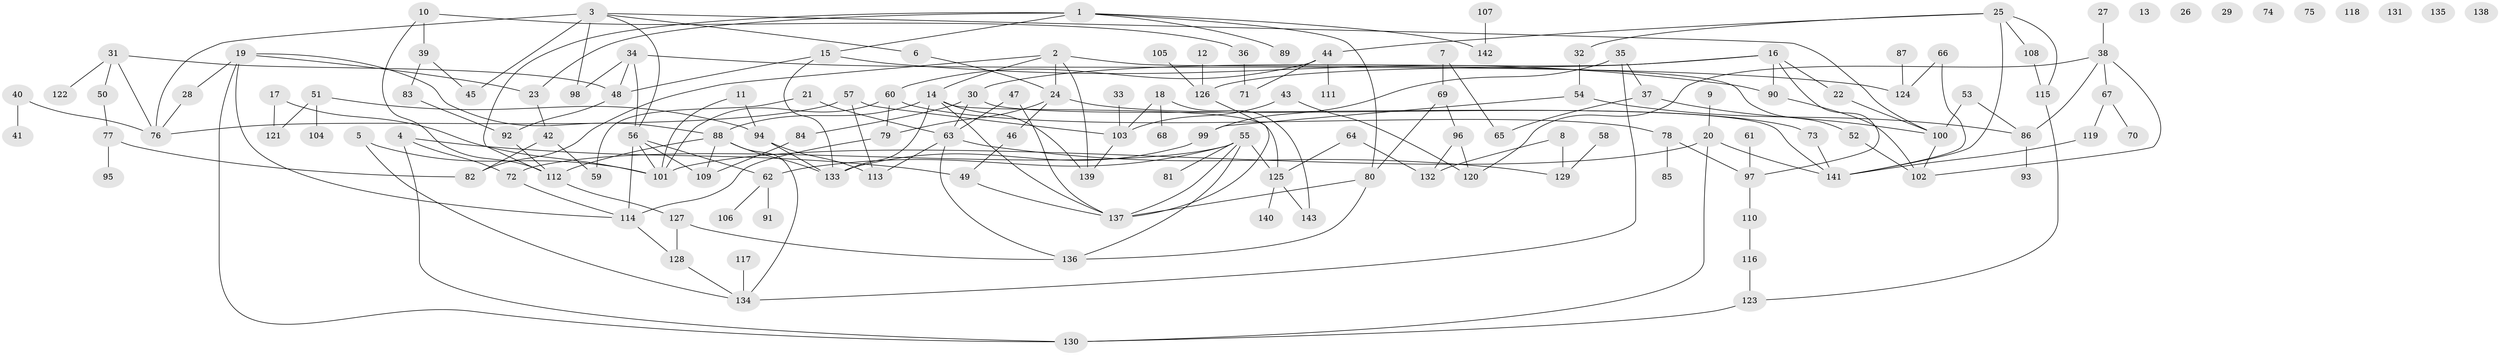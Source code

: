 // coarse degree distribution, {11: 0.015873015873015872, 17: 0.015873015873015872, 6: 0.047619047619047616, 7: 0.031746031746031744, 3: 0.23809523809523808, 4: 0.2222222222222222, 8: 0.031746031746031744, 2: 0.1746031746031746, 10: 0.015873015873015872, 9: 0.015873015873015872, 5: 0.031746031746031744, 1: 0.15873015873015872}
// Generated by graph-tools (version 1.1) at 2025/48/03/04/25 22:48:26]
// undirected, 143 vertices, 197 edges
graph export_dot {
  node [color=gray90,style=filled];
  1;
  2;
  3;
  4;
  5;
  6;
  7;
  8;
  9;
  10;
  11;
  12;
  13;
  14;
  15;
  16;
  17;
  18;
  19;
  20;
  21;
  22;
  23;
  24;
  25;
  26;
  27;
  28;
  29;
  30;
  31;
  32;
  33;
  34;
  35;
  36;
  37;
  38;
  39;
  40;
  41;
  42;
  43;
  44;
  45;
  46;
  47;
  48;
  49;
  50;
  51;
  52;
  53;
  54;
  55;
  56;
  57;
  58;
  59;
  60;
  61;
  62;
  63;
  64;
  65;
  66;
  67;
  68;
  69;
  70;
  71;
  72;
  73;
  74;
  75;
  76;
  77;
  78;
  79;
  80;
  81;
  82;
  83;
  84;
  85;
  86;
  87;
  88;
  89;
  90;
  91;
  92;
  93;
  94;
  95;
  96;
  97;
  98;
  99;
  100;
  101;
  102;
  103;
  104;
  105;
  106;
  107;
  108;
  109;
  110;
  111;
  112;
  113;
  114;
  115;
  116;
  117;
  118;
  119;
  120;
  121;
  122;
  123;
  124;
  125;
  126;
  127;
  128;
  129;
  130;
  131;
  132;
  133;
  134;
  135;
  136;
  137;
  138;
  139;
  140;
  141;
  142;
  143;
  1 -- 15;
  1 -- 23;
  1 -- 80;
  1 -- 89;
  1 -- 112;
  1 -- 142;
  2 -- 14;
  2 -- 24;
  2 -- 52;
  2 -- 82;
  2 -- 139;
  3 -- 6;
  3 -- 45;
  3 -- 56;
  3 -- 76;
  3 -- 98;
  3 -- 100;
  4 -- 49;
  4 -- 72;
  4 -- 130;
  5 -- 101;
  5 -- 134;
  6 -- 24;
  7 -- 65;
  7 -- 69;
  8 -- 129;
  8 -- 132;
  9 -- 20;
  10 -- 36;
  10 -- 39;
  10 -- 112;
  11 -- 94;
  11 -- 101;
  12 -- 126;
  14 -- 88;
  14 -- 125;
  14 -- 133;
  14 -- 137;
  14 -- 139;
  15 -- 48;
  15 -- 90;
  15 -- 133;
  16 -- 22;
  16 -- 30;
  16 -- 90;
  16 -- 97;
  16 -- 126;
  17 -- 101;
  17 -- 121;
  18 -- 68;
  18 -- 103;
  18 -- 143;
  19 -- 23;
  19 -- 28;
  19 -- 88;
  19 -- 114;
  19 -- 130;
  20 -- 101;
  20 -- 130;
  20 -- 141;
  21 -- 59;
  21 -- 63;
  22 -- 100;
  23 -- 42;
  24 -- 46;
  24 -- 73;
  24 -- 79;
  25 -- 32;
  25 -- 44;
  25 -- 108;
  25 -- 115;
  25 -- 141;
  27 -- 38;
  28 -- 76;
  30 -- 63;
  30 -- 84;
  30 -- 141;
  31 -- 48;
  31 -- 50;
  31 -- 76;
  31 -- 122;
  32 -- 54;
  33 -- 103;
  34 -- 48;
  34 -- 56;
  34 -- 98;
  34 -- 124;
  35 -- 37;
  35 -- 99;
  35 -- 134;
  36 -- 71;
  37 -- 65;
  37 -- 100;
  38 -- 67;
  38 -- 86;
  38 -- 102;
  38 -- 120;
  39 -- 45;
  39 -- 83;
  40 -- 41;
  40 -- 76;
  42 -- 59;
  42 -- 82;
  43 -- 103;
  43 -- 120;
  44 -- 60;
  44 -- 71;
  44 -- 111;
  46 -- 49;
  47 -- 63;
  47 -- 137;
  48 -- 92;
  49 -- 137;
  50 -- 77;
  51 -- 94;
  51 -- 104;
  51 -- 121;
  52 -- 102;
  53 -- 86;
  53 -- 100;
  54 -- 86;
  54 -- 99;
  55 -- 62;
  55 -- 72;
  55 -- 81;
  55 -- 125;
  55 -- 136;
  55 -- 137;
  56 -- 62;
  56 -- 101;
  56 -- 109;
  56 -- 114;
  57 -- 76;
  57 -- 103;
  57 -- 113;
  58 -- 129;
  60 -- 78;
  60 -- 79;
  60 -- 101;
  61 -- 97;
  62 -- 91;
  62 -- 106;
  63 -- 113;
  63 -- 129;
  63 -- 136;
  64 -- 125;
  64 -- 132;
  66 -- 124;
  66 -- 141;
  67 -- 70;
  67 -- 119;
  69 -- 80;
  69 -- 96;
  72 -- 114;
  73 -- 141;
  77 -- 82;
  77 -- 95;
  78 -- 85;
  78 -- 97;
  79 -- 114;
  80 -- 136;
  80 -- 137;
  83 -- 92;
  84 -- 109;
  86 -- 93;
  87 -- 124;
  88 -- 109;
  88 -- 112;
  88 -- 133;
  88 -- 134;
  90 -- 102;
  92 -- 112;
  94 -- 113;
  94 -- 133;
  96 -- 120;
  96 -- 132;
  97 -- 110;
  99 -- 133;
  100 -- 102;
  103 -- 139;
  105 -- 126;
  107 -- 142;
  108 -- 115;
  110 -- 116;
  112 -- 127;
  114 -- 128;
  115 -- 123;
  116 -- 123;
  117 -- 134;
  119 -- 141;
  123 -- 130;
  125 -- 140;
  125 -- 143;
  126 -- 137;
  127 -- 128;
  127 -- 136;
  128 -- 134;
}
